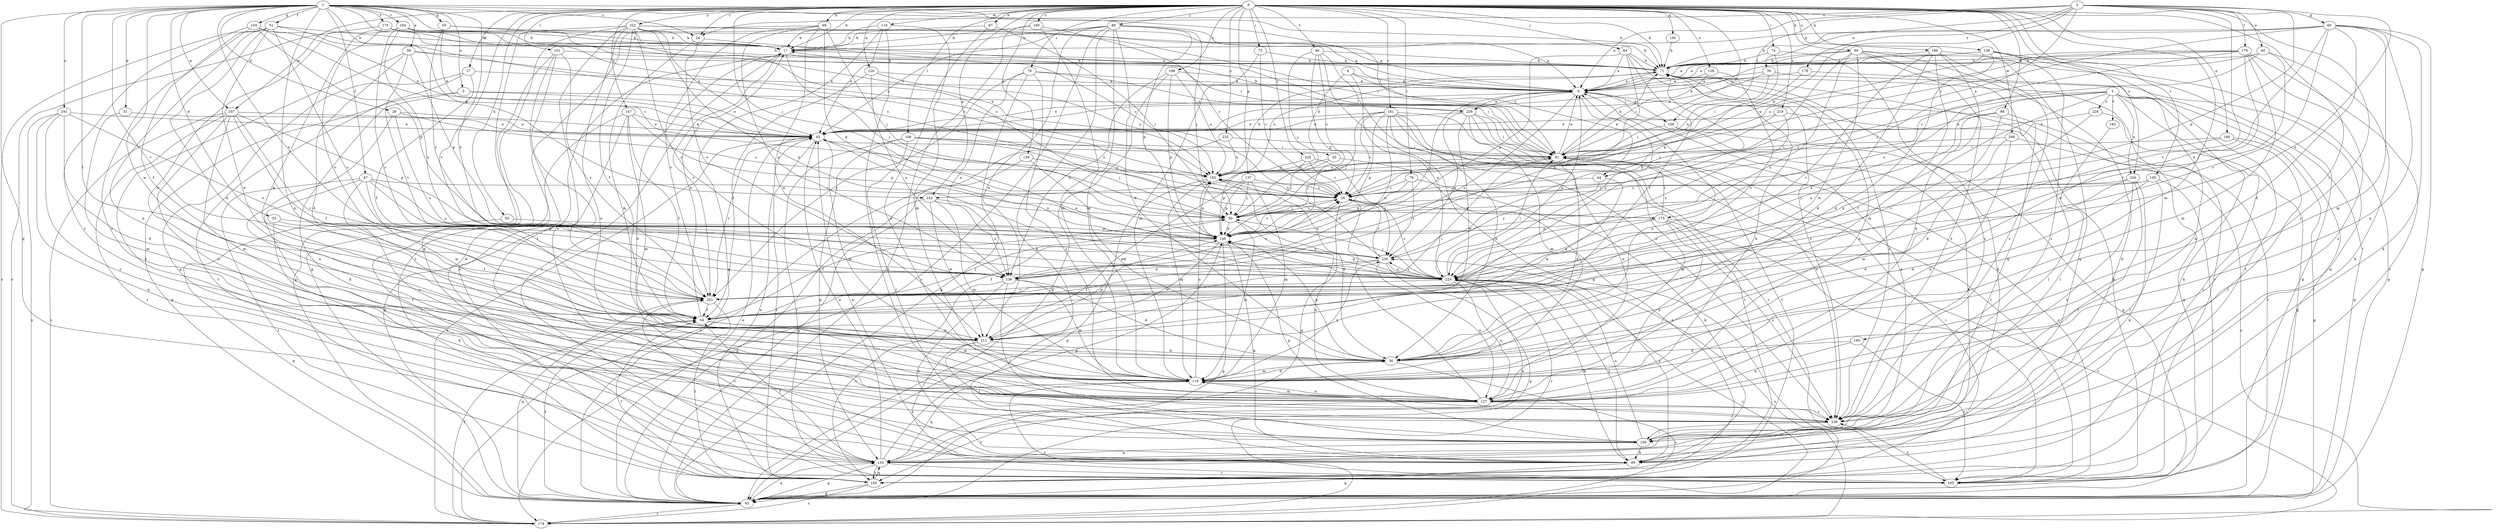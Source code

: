 strict digraph  {
0;
1;
2;
3;
4;
5;
9;
17;
24;
26;
27;
29;
31;
33;
35;
36;
38;
39;
40;
44;
45;
46;
47;
51;
54;
55;
60;
63;
67;
68;
69;
71;
72;
74;
78;
79;
81;
84;
89;
90;
92;
98;
99;
101;
106;
108;
109;
116;
119;
120;
127;
128;
136;
137;
138;
139;
142;
146;
147;
150;
154;
155;
160;
161;
164;
165;
169;
173;
174;
175;
178;
179;
182;
184;
186;
189;
191;
193;
195;
196;
202;
206;
207;
211;
219;
220;
222;
225;
226;
228;
229;
230;
232;
239;
0 -> 17  [label=b];
0 -> 24  [label=c];
0 -> 27  [label=d];
0 -> 46  [label=f];
0 -> 67  [label=h];
0 -> 68  [label=h];
0 -> 69  [label=h];
0 -> 71  [label=h];
0 -> 72  [label=i];
0 -> 74  [label=i];
0 -> 78  [label=i];
0 -> 79  [label=i];
0 -> 81  [label=i];
0 -> 84  [label=j];
0 -> 89  [label=j];
0 -> 90  [label=j];
0 -> 92  [label=k];
0 -> 98  [label=k];
0 -> 101  [label=l];
0 -> 106  [label=l];
0 -> 116  [label=m];
0 -> 119  [label=m];
0 -> 120  [label=n];
0 -> 128  [label=o];
0 -> 137  [label=p];
0 -> 138  [label=p];
0 -> 139  [label=p];
0 -> 142  [label=p];
0 -> 147  [label=q];
0 -> 150  [label=q];
0 -> 160  [label=r];
0 -> 161  [label=r];
0 -> 169  [label=s];
0 -> 186  [label=u];
0 -> 189  [label=u];
0 -> 195  [label=v];
0 -> 196  [label=v];
0 -> 202  [label=v];
0 -> 206  [label=w];
0 -> 207  [label=w];
0 -> 219  [label=x];
0 -> 222  [label=y];
0 -> 225  [label=y];
0 -> 226  [label=y];
0 -> 232  [label=z];
0 -> 239  [label=z];
1 -> 5  [label=a];
1 -> 24  [label=c];
1 -> 29  [label=d];
1 -> 31  [label=d];
1 -> 33  [label=d];
1 -> 38  [label=e];
1 -> 47  [label=f];
1 -> 51  [label=f];
1 -> 54  [label=f];
1 -> 55  [label=g];
1 -> 71  [label=h];
1 -> 81  [label=i];
1 -> 127  [label=n];
1 -> 136  [label=o];
1 -> 142  [label=p];
1 -> 154  [label=q];
1 -> 155  [label=q];
1 -> 164  [label=r];
1 -> 173  [label=s];
1 -> 175  [label=t];
1 -> 191  [label=u];
1 -> 193  [label=u];
1 -> 202  [label=v];
1 -> 207  [label=w];
1 -> 211  [label=w];
1 -> 220  [label=x];
2 -> 9  [label=a];
2 -> 24  [label=c];
2 -> 39  [label=e];
2 -> 40  [label=e];
2 -> 44  [label=e];
2 -> 60  [label=g];
2 -> 108  [label=l];
2 -> 142  [label=p];
2 -> 146  [label=p];
2 -> 178  [label=t];
2 -> 179  [label=t];
2 -> 202  [label=v];
2 -> 220  [label=x];
3 -> 26  [label=c];
3 -> 54  [label=f];
3 -> 63  [label=g];
3 -> 99  [label=k];
3 -> 165  [label=r];
3 -> 173  [label=s];
3 -> 182  [label=t];
3 -> 184  [label=t];
3 -> 220  [label=x];
3 -> 226  [label=y];
3 -> 228  [label=y];
4 -> 9  [label=a];
4 -> 35  [label=d];
4 -> 44  [label=e];
4 -> 220  [label=x];
5 -> 45  [label=e];
5 -> 63  [label=g];
5 -> 99  [label=k];
5 -> 229  [label=y];
9 -> 45  [label=e];
9 -> 63  [label=g];
9 -> 108  [label=l];
9 -> 136  [label=o];
9 -> 146  [label=p];
9 -> 220  [label=x];
9 -> 229  [label=y];
17 -> 71  [label=h];
17 -> 81  [label=i];
17 -> 90  [label=j];
17 -> 165  [label=r];
17 -> 202  [label=v];
24 -> 26  [label=c];
24 -> 119  [label=m];
24 -> 136  [label=o];
26 -> 90  [label=j];
26 -> 155  [label=q];
26 -> 173  [label=s];
27 -> 9  [label=a];
27 -> 54  [label=f];
27 -> 155  [label=q];
27 -> 184  [label=t];
29 -> 26  [label=c];
29 -> 45  [label=e];
29 -> 127  [label=n];
29 -> 220  [label=x];
31 -> 45  [label=e];
31 -> 119  [label=m];
33 -> 54  [label=f];
33 -> 99  [label=k];
33 -> 146  [label=p];
35 -> 90  [label=j];
35 -> 184  [label=t];
35 -> 193  [label=u];
36 -> 9  [label=a];
36 -> 119  [label=m];
36 -> 146  [label=p];
36 -> 174  [label=s];
38 -> 36  [label=d];
38 -> 71  [label=h];
38 -> 99  [label=k];
38 -> 146  [label=p];
38 -> 193  [label=u];
38 -> 202  [label=v];
39 -> 9  [label=a];
39 -> 45  [label=e];
39 -> 127  [label=n];
39 -> 193  [label=u];
40 -> 26  [label=c];
40 -> 45  [label=e];
40 -> 71  [label=h];
40 -> 99  [label=k];
40 -> 202  [label=v];
44 -> 26  [label=c];
44 -> 211  [label=w];
44 -> 230  [label=y];
45 -> 81  [label=i];
45 -> 119  [label=m];
45 -> 184  [label=t];
45 -> 202  [label=v];
45 -> 220  [label=x];
46 -> 26  [label=c];
46 -> 63  [label=g];
46 -> 71  [label=h];
46 -> 90  [label=j];
46 -> 146  [label=p];
46 -> 239  [label=z];
47 -> 26  [label=c];
47 -> 109  [label=l];
47 -> 127  [label=n];
47 -> 184  [label=t];
47 -> 211  [label=w];
47 -> 220  [label=x];
47 -> 230  [label=y];
51 -> 17  [label=b];
51 -> 26  [label=c];
51 -> 36  [label=d];
51 -> 127  [label=n];
51 -> 174  [label=s];
51 -> 202  [label=v];
51 -> 211  [label=w];
51 -> 239  [label=z];
54 -> 17  [label=b];
54 -> 81  [label=i];
54 -> 90  [label=j];
54 -> 119  [label=m];
54 -> 211  [label=w];
55 -> 9  [label=a];
55 -> 17  [label=b];
55 -> 45  [label=e];
55 -> 230  [label=y];
60 -> 17  [label=b];
60 -> 36  [label=d];
60 -> 63  [label=g];
60 -> 71  [label=h];
60 -> 81  [label=i];
60 -> 99  [label=k];
60 -> 119  [label=m];
60 -> 127  [label=n];
60 -> 202  [label=v];
60 -> 220  [label=x];
63 -> 45  [label=e];
63 -> 54  [label=f];
63 -> 155  [label=q];
63 -> 174  [label=s];
67 -> 17  [label=b];
67 -> 90  [label=j];
67 -> 127  [label=n];
68 -> 17  [label=b];
68 -> 90  [label=j];
68 -> 136  [label=o];
68 -> 146  [label=p];
68 -> 184  [label=t];
68 -> 202  [label=v];
68 -> 211  [label=w];
69 -> 9  [label=a];
69 -> 63  [label=g];
69 -> 71  [label=h];
69 -> 99  [label=k];
69 -> 155  [label=q];
69 -> 202  [label=v];
69 -> 211  [label=w];
69 -> 220  [label=x];
69 -> 239  [label=z];
71 -> 9  [label=a];
71 -> 127  [label=n];
71 -> 165  [label=r];
71 -> 193  [label=u];
71 -> 239  [label=z];
72 -> 26  [label=c];
72 -> 71  [label=h];
72 -> 119  [label=m];
74 -> 71  [label=h];
74 -> 146  [label=p];
74 -> 239  [label=z];
78 -> 9  [label=a];
78 -> 63  [label=g];
78 -> 81  [label=i];
78 -> 136  [label=o];
78 -> 202  [label=v];
78 -> 239  [label=z];
79 -> 26  [label=c];
79 -> 99  [label=k];
79 -> 146  [label=p];
79 -> 230  [label=y];
81 -> 9  [label=a];
81 -> 36  [label=d];
81 -> 71  [label=h];
81 -> 90  [label=j];
81 -> 119  [label=m];
81 -> 165  [label=r];
81 -> 193  [label=u];
84 -> 9  [label=a];
84 -> 54  [label=f];
84 -> 71  [label=h];
84 -> 136  [label=o];
84 -> 146  [label=p];
84 -> 239  [label=z];
89 -> 9  [label=a];
89 -> 17  [label=b];
89 -> 36  [label=d];
89 -> 45  [label=e];
89 -> 90  [label=j];
89 -> 99  [label=k];
89 -> 119  [label=m];
89 -> 146  [label=p];
89 -> 174  [label=s];
89 -> 211  [label=w];
90 -> 26  [label=c];
90 -> 54  [label=f];
90 -> 119  [label=m];
90 -> 127  [label=n];
90 -> 146  [label=p];
92 -> 63  [label=g];
92 -> 146  [label=p];
98 -> 45  [label=e];
98 -> 165  [label=r];
98 -> 202  [label=v];
98 -> 220  [label=x];
99 -> 45  [label=e];
99 -> 63  [label=g];
99 -> 220  [label=x];
99 -> 230  [label=y];
101 -> 63  [label=g];
101 -> 71  [label=h];
101 -> 99  [label=k];
101 -> 127  [label=n];
101 -> 202  [label=v];
106 -> 81  [label=i];
106 -> 90  [label=j];
106 -> 109  [label=l];
106 -> 155  [label=q];
106 -> 165  [label=r];
106 -> 193  [label=u];
108 -> 9  [label=a];
108 -> 63  [label=g];
108 -> 81  [label=i];
108 -> 99  [label=k];
109 -> 9  [label=a];
109 -> 99  [label=k];
109 -> 146  [label=p];
109 -> 155  [label=q];
109 -> 220  [label=x];
116 -> 17  [label=b];
116 -> 45  [label=e];
116 -> 63  [label=g];
116 -> 119  [label=m];
116 -> 239  [label=z];
119 -> 36  [label=d];
119 -> 127  [label=n];
119 -> 155  [label=q];
119 -> 174  [label=s];
119 -> 193  [label=u];
119 -> 230  [label=y];
120 -> 9  [label=a];
120 -> 54  [label=f];
120 -> 136  [label=o];
120 -> 193  [label=u];
127 -> 26  [label=c];
127 -> 71  [label=h];
127 -> 119  [label=m];
127 -> 184  [label=t];
127 -> 239  [label=z];
128 -> 9  [label=a];
128 -> 81  [label=i];
128 -> 202  [label=v];
136 -> 26  [label=c];
136 -> 36  [label=d];
136 -> 99  [label=k];
136 -> 109  [label=l];
136 -> 119  [label=m];
136 -> 184  [label=t];
137 -> 26  [label=c];
137 -> 90  [label=j];
137 -> 119  [label=m];
137 -> 146  [label=p];
137 -> 211  [label=w];
138 -> 9  [label=a];
138 -> 36  [label=d];
138 -> 63  [label=g];
138 -> 71  [label=h];
138 -> 184  [label=t];
138 -> 193  [label=u];
138 -> 239  [label=z];
139 -> 36  [label=d];
139 -> 63  [label=g];
139 -> 193  [label=u];
142 -> 63  [label=g];
142 -> 90  [label=j];
142 -> 119  [label=m];
142 -> 136  [label=o];
142 -> 211  [label=w];
146 -> 26  [label=c];
146 -> 54  [label=f];
146 -> 63  [label=g];
146 -> 99  [label=k];
146 -> 193  [label=u];
146 -> 211  [label=w];
146 -> 230  [label=y];
147 -> 45  [label=e];
147 -> 54  [label=f];
147 -> 63  [label=g];
147 -> 119  [label=m];
147 -> 146  [label=p];
147 -> 165  [label=r];
150 -> 71  [label=h];
154 -> 17  [label=b];
154 -> 26  [label=c];
154 -> 45  [label=e];
154 -> 54  [label=f];
154 -> 146  [label=p];
154 -> 239  [label=z];
155 -> 45  [label=e];
155 -> 54  [label=f];
155 -> 63  [label=g];
155 -> 71  [label=h];
155 -> 146  [label=p];
155 -> 165  [label=r];
155 -> 184  [label=t];
155 -> 202  [label=v];
155 -> 220  [label=x];
160 -> 36  [label=d];
160 -> 127  [label=n];
160 -> 165  [label=r];
161 -> 26  [label=c];
161 -> 36  [label=d];
161 -> 45  [label=e];
161 -> 90  [label=j];
161 -> 127  [label=n];
161 -> 136  [label=o];
161 -> 146  [label=p];
161 -> 165  [label=r];
161 -> 184  [label=t];
161 -> 239  [label=z];
164 -> 9  [label=a];
164 -> 17  [label=b];
164 -> 71  [label=h];
164 -> 174  [label=s];
164 -> 193  [label=u];
164 -> 202  [label=v];
164 -> 211  [label=w];
164 -> 220  [label=x];
165 -> 71  [label=h];
165 -> 239  [label=z];
169 -> 17  [label=b];
169 -> 26  [label=c];
169 -> 63  [label=g];
169 -> 119  [label=m];
173 -> 81  [label=i];
173 -> 127  [label=n];
173 -> 146  [label=p];
173 -> 165  [label=r];
173 -> 174  [label=s];
173 -> 220  [label=x];
173 -> 239  [label=z];
174 -> 45  [label=e];
174 -> 54  [label=f];
174 -> 220  [label=x];
175 -> 17  [label=b];
175 -> 71  [label=h];
175 -> 81  [label=i];
175 -> 202  [label=v];
175 -> 211  [label=w];
178 -> 9  [label=a];
178 -> 81  [label=i];
178 -> 155  [label=q];
179 -> 9  [label=a];
179 -> 71  [label=h];
179 -> 90  [label=j];
179 -> 119  [label=m];
179 -> 184  [label=t];
179 -> 193  [label=u];
179 -> 211  [label=w];
179 -> 239  [label=z];
182 -> 109  [label=l];
184 -> 17  [label=b];
184 -> 45  [label=e];
184 -> 54  [label=f];
184 -> 63  [label=g];
184 -> 81  [label=i];
184 -> 155  [label=q];
184 -> 174  [label=s];
186 -> 63  [label=g];
186 -> 81  [label=i];
186 -> 109  [label=l];
186 -> 220  [label=x];
189 -> 36  [label=d];
189 -> 71  [label=h];
189 -> 119  [label=m];
189 -> 127  [label=n];
189 -> 155  [label=q];
189 -> 202  [label=v];
189 -> 239  [label=z];
191 -> 36  [label=d];
191 -> 45  [label=e];
191 -> 136  [label=o];
191 -> 155  [label=q];
191 -> 174  [label=s];
191 -> 239  [label=z];
193 -> 26  [label=c];
193 -> 36  [label=d];
193 -> 63  [label=g];
193 -> 71  [label=h];
193 -> 119  [label=m];
195 -> 26  [label=c];
195 -> 36  [label=d];
195 -> 90  [label=j];
195 -> 109  [label=l];
195 -> 165  [label=r];
196 -> 9  [label=a];
196 -> 63  [label=g];
196 -> 136  [label=o];
196 -> 146  [label=p];
196 -> 193  [label=u];
202 -> 54  [label=f];
202 -> 63  [label=g];
202 -> 184  [label=t];
206 -> 81  [label=i];
206 -> 119  [label=m];
206 -> 127  [label=n];
206 -> 174  [label=s];
207 -> 45  [label=e];
207 -> 54  [label=f];
207 -> 119  [label=m];
207 -> 127  [label=n];
207 -> 146  [label=p];
207 -> 165  [label=r];
207 -> 174  [label=s];
207 -> 202  [label=v];
211 -> 36  [label=d];
211 -> 109  [label=l];
211 -> 146  [label=p];
211 -> 165  [label=r];
219 -> 26  [label=c];
219 -> 45  [label=e];
219 -> 109  [label=l];
219 -> 220  [label=x];
220 -> 9  [label=a];
220 -> 26  [label=c];
220 -> 45  [label=e];
220 -> 81  [label=i];
220 -> 90  [label=j];
220 -> 99  [label=k];
220 -> 127  [label=n];
220 -> 146  [label=p];
220 -> 165  [label=r];
220 -> 174  [label=s];
220 -> 193  [label=u];
220 -> 202  [label=v];
220 -> 230  [label=y];
222 -> 9  [label=a];
222 -> 17  [label=b];
222 -> 45  [label=e];
222 -> 54  [label=f];
222 -> 63  [label=g];
222 -> 81  [label=i];
222 -> 109  [label=l];
222 -> 127  [label=n];
222 -> 136  [label=o];
222 -> 155  [label=q];
222 -> 220  [label=x];
225 -> 26  [label=c];
225 -> 146  [label=p];
225 -> 193  [label=u];
225 -> 230  [label=y];
226 -> 26  [label=c];
226 -> 36  [label=d];
226 -> 99  [label=k];
226 -> 109  [label=l];
226 -> 239  [label=z];
228 -> 36  [label=d];
228 -> 45  [label=e];
228 -> 63  [label=g];
229 -> 9  [label=a];
229 -> 17  [label=b];
229 -> 45  [label=e];
229 -> 81  [label=i];
229 -> 119  [label=m];
229 -> 165  [label=r];
229 -> 184  [label=t];
229 -> 211  [label=w];
229 -> 230  [label=y];
230 -> 26  [label=c];
230 -> 54  [label=f];
230 -> 63  [label=g];
230 -> 71  [label=h];
230 -> 127  [label=n];
230 -> 136  [label=o];
230 -> 193  [label=u];
230 -> 220  [label=x];
232 -> 81  [label=i];
232 -> 174  [label=s];
232 -> 193  [label=u];
239 -> 17  [label=b];
239 -> 109  [label=l];
}
